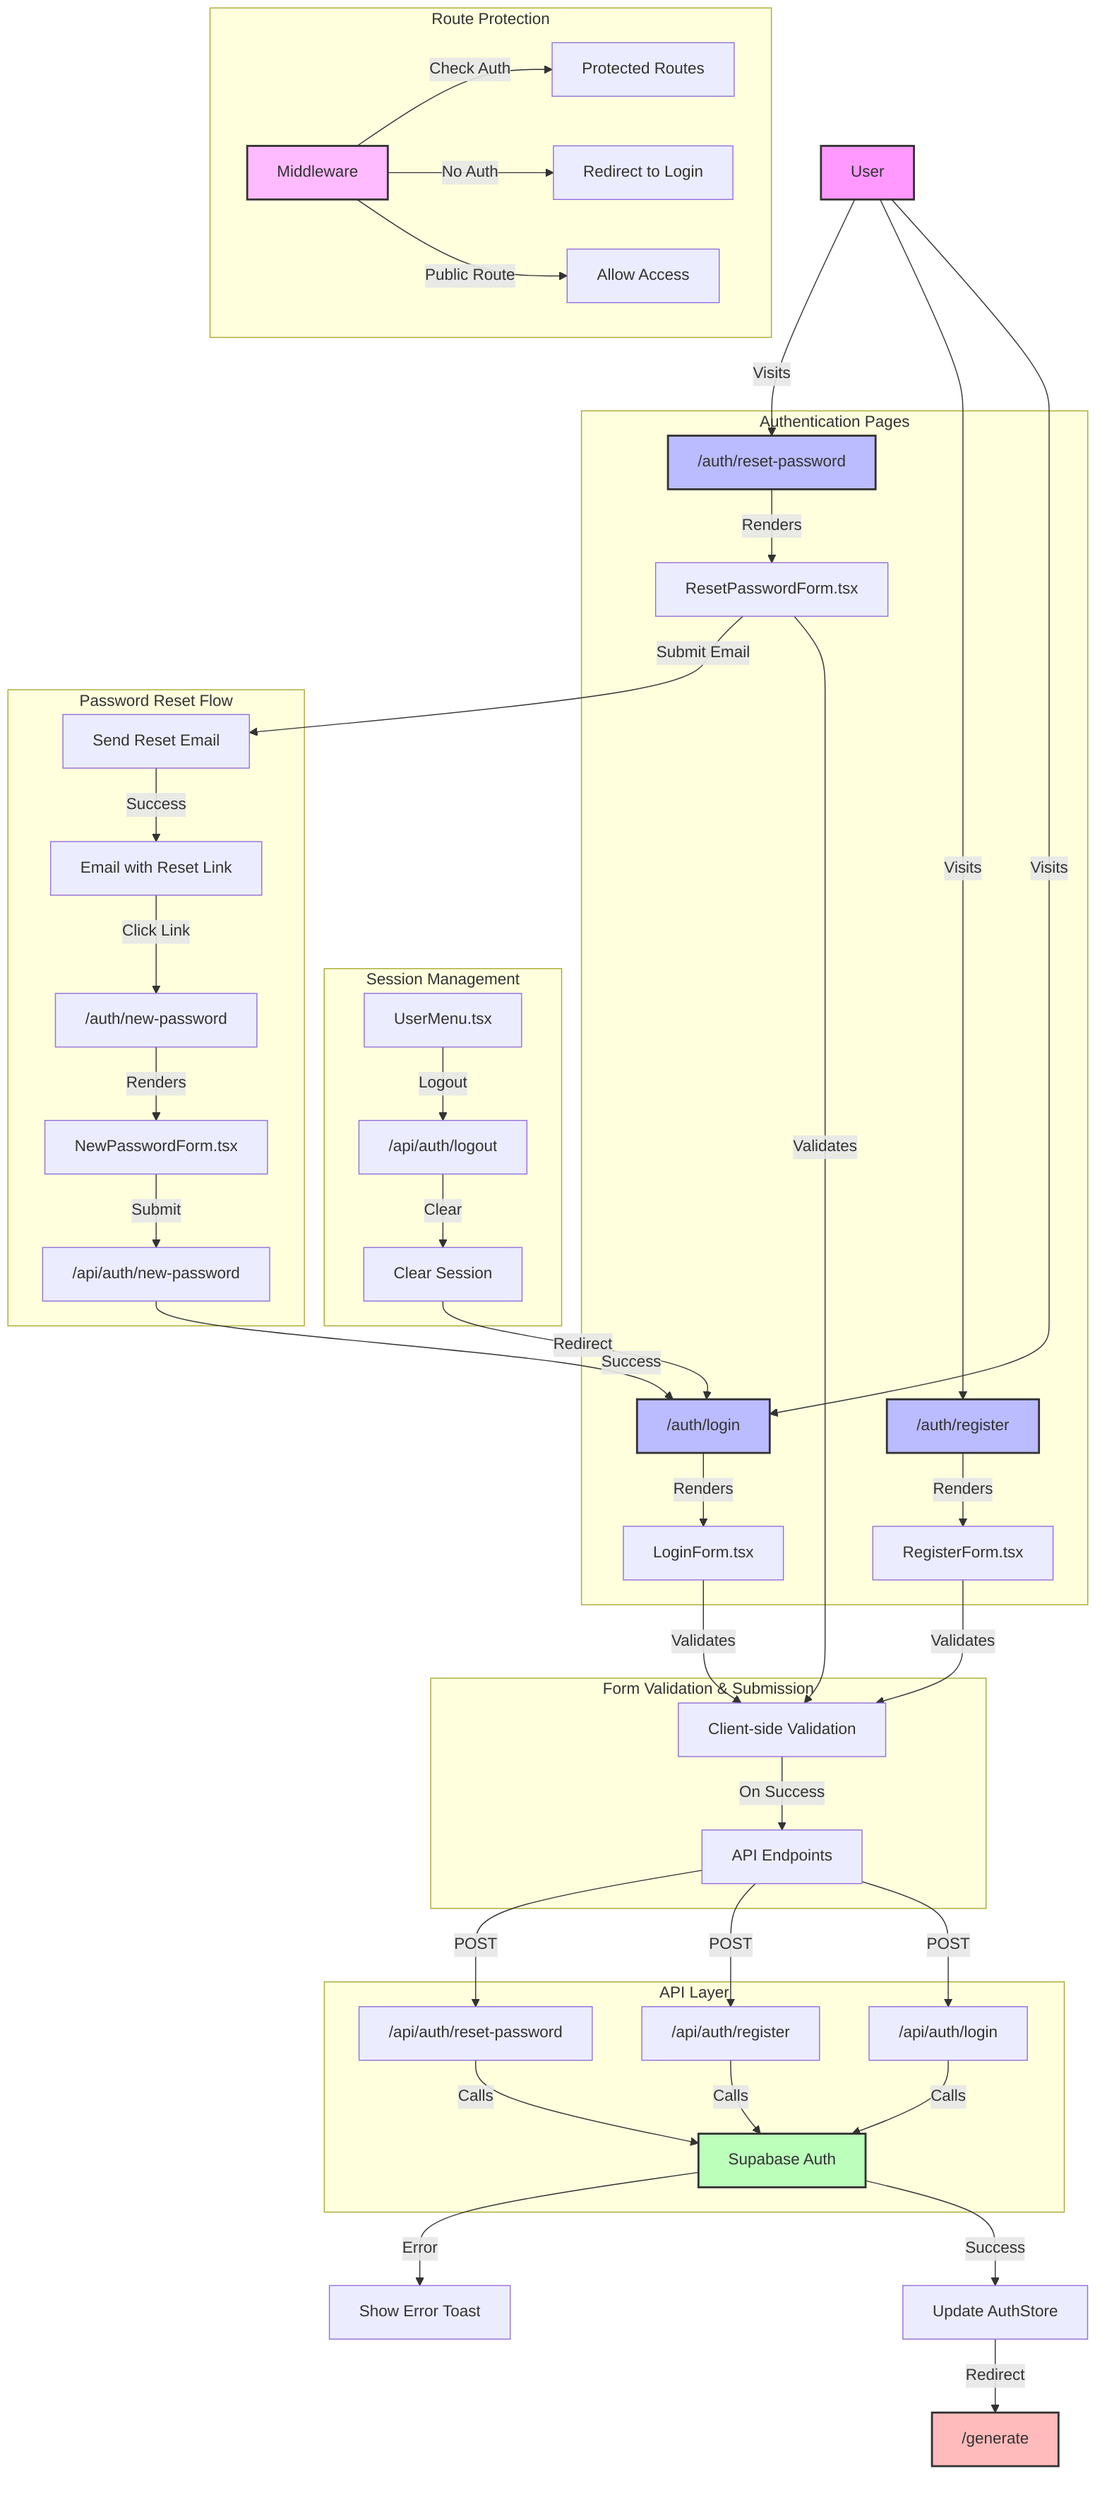 graph TD
    %% User Entry Points
    A[User] -->|Visits| B["/auth/login"]
    A -->|Visits| C["/auth/register"]
    A -->|Visits| D["/auth/reset-password"]
    
    %% Authentication Pages
    subgraph "Authentication Pages"
        B -->|Renders| E["LoginForm.tsx"]
        C -->|Renders| F["RegisterForm.tsx"]
        D -->|Renders| G["ResetPasswordForm.tsx"]
    end
    
    %% Form Components
    subgraph "Form Validation & Submission"
        E -->|Validates| H["Client-side Validation"]
        F -->|Validates| H
        G -->|Validates| H
        
        H -->|On Success| I["API Endpoints"]
    end
    
    %% API Layer
    subgraph "API Layer"
        I -->|POST| J["/api/auth/login"]
        I -->|POST| K["/api/auth/register"]
        I -->|POST| L["/api/auth/reset-password"]
        
        J -->|Calls| M["Supabase Auth"]
        K -->|Calls| M
        L -->|Calls| M
    end
    
    %% Authentication Results
    M -->|Success| N["Update AuthStore"]
    M -->|Error| O["Show Error Toast"]
    
    %% Post-Authentication Flow
    N -->|Redirect| P["/generate"]
    
    %% Protected Routes
    subgraph "Route Protection"
        Q["Middleware"] -->|Check Auth| R["Protected Routes"]
        Q -->|No Auth| S["Redirect to Login"]
        Q -->|Public Route| T["Allow Access"]
    end
    
    %% User Session Management
    subgraph "Session Management"
        U["UserMenu.tsx"] -->|Logout| V["/api/auth/logout"]
        V -->|Clear| W["Clear Session"]
        W -->|Redirect| B
    end
    
    %% Password Reset Flow
    subgraph "Password Reset Flow"
        G -->|Submit Email| X["Send Reset Email"]
        X -->|Success| Y["Email with Reset Link"]
        Y -->|Click Link| Z["/auth/new-password"]
        Z -->|Renders| AA["NewPasswordForm.tsx"]
        AA -->|Submit| BB["/api/auth/new-password"]
        BB -->|Success| B
    end

    style A fill:#f9f,stroke:#333,stroke-width:2px
    style B fill:#bbf,stroke:#333,stroke-width:2px
    style C fill:#bbf,stroke:#333,stroke-width:2px
    style D fill:#bbf,stroke:#333,stroke-width:2px
    style M fill:#bfb,stroke:#333,stroke-width:2px
    style P fill:#fbb,stroke:#333,stroke-width:2px
    style Q fill:#fbf,stroke:#333,stroke-width:2px